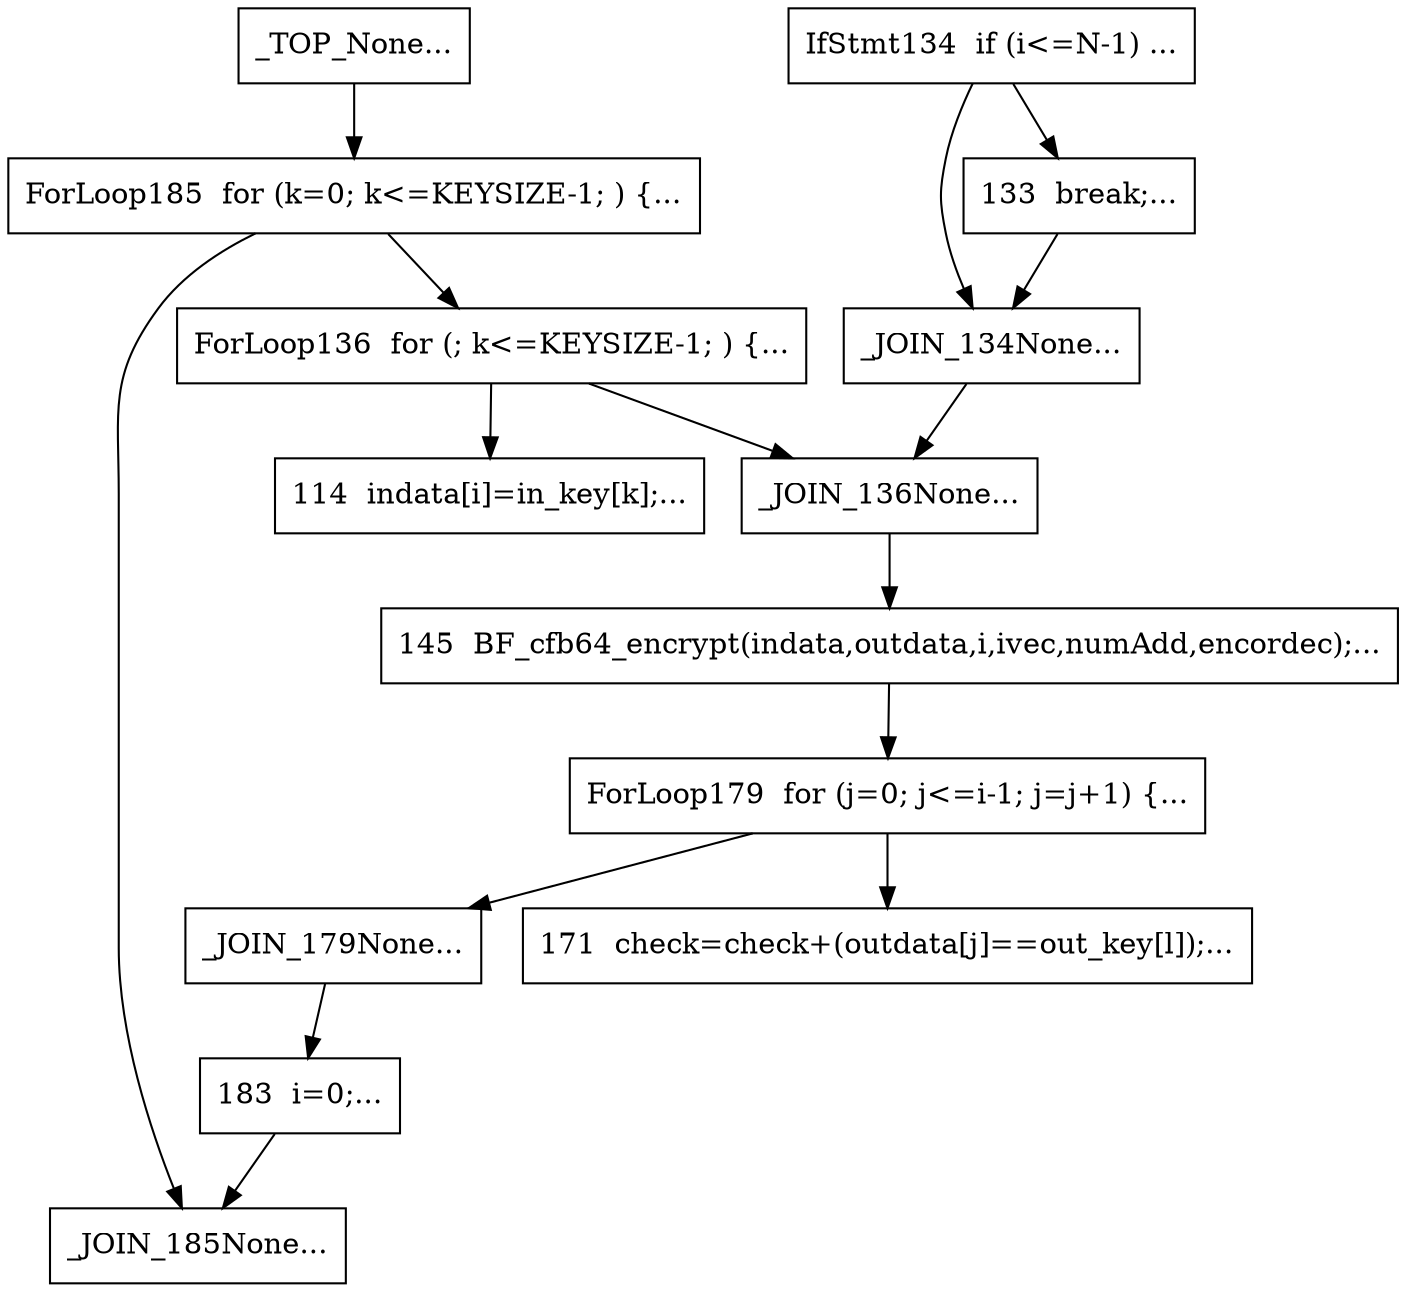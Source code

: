 digraph CFG {
	ForLoop136 [label="ForLoop136  for (; k<=KEYSIZE-1; ) {...",shape=box];
	ForLoop136 -> 114;
	ForLoop136 -> _JOIN_136;
	ForLoop179 [label="ForLoop179  for (j=0; j<=i-1; j=j+1) {...",shape=box];
	ForLoop179 -> 171;
	ForLoop179 -> _JOIN_179;
	ForLoop185 [label="ForLoop185  for (k=0; k<=KEYSIZE-1; ) {...",shape=box];
	ForLoop185 -> ForLoop136;
	ForLoop185 -> _JOIN_185;
	IfStmt134 [label="IfStmt134  if (i<=N-1) ...",shape=box];
	IfStmt134 -> 133;
	IfStmt134 -> _JOIN_134;
	183 [label="183  i=0;...",shape=box];
	183 -> _JOIN_185;
	_JOIN_136 [label="_JOIN_136None...",shape=box];
	_JOIN_136 -> 145;
	_JOIN_134 [label="_JOIN_134None...",shape=box];
	_JOIN_134 -> _JOIN_136;
	133 [label="133  break;...",shape=box];
	133 -> _JOIN_134;
	114 [label="114  indata[i]=in_key[k];...",shape=box];
	_JOIN_179 [label="_JOIN_179None...",shape=box];
	_JOIN_179 -> 183;
	145 [label="145  BF_cfb64_encrypt(indata,outdata,i,ivec,numAdd,encordec);...",shape=box];
	145 -> ForLoop179;
	171 [label="171  check=check+(outdata[j]==out_key[l]);...",shape=box];
	_JOIN_185 [label="_JOIN_185None...",shape=box];
	_TOP_ [label="_TOP_None...",shape=box];
	_TOP_ -> ForLoop185;

}
